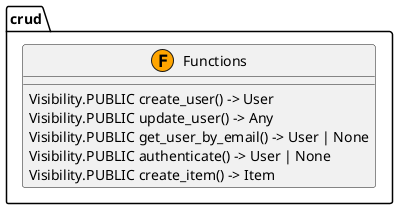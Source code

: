 @startuml
skinparam classAttributeIconSize 0

package "crud" {
  class Functions <<(F,orange)>> {
    Visibility.PUBLIC create_user() -> User
    Visibility.PUBLIC update_user() -> Any
    Visibility.PUBLIC get_user_by_email() -> User | None
    Visibility.PUBLIC authenticate() -> User | None
    Visibility.PUBLIC create_item() -> Item
  }
}

' Relationships
@enduml